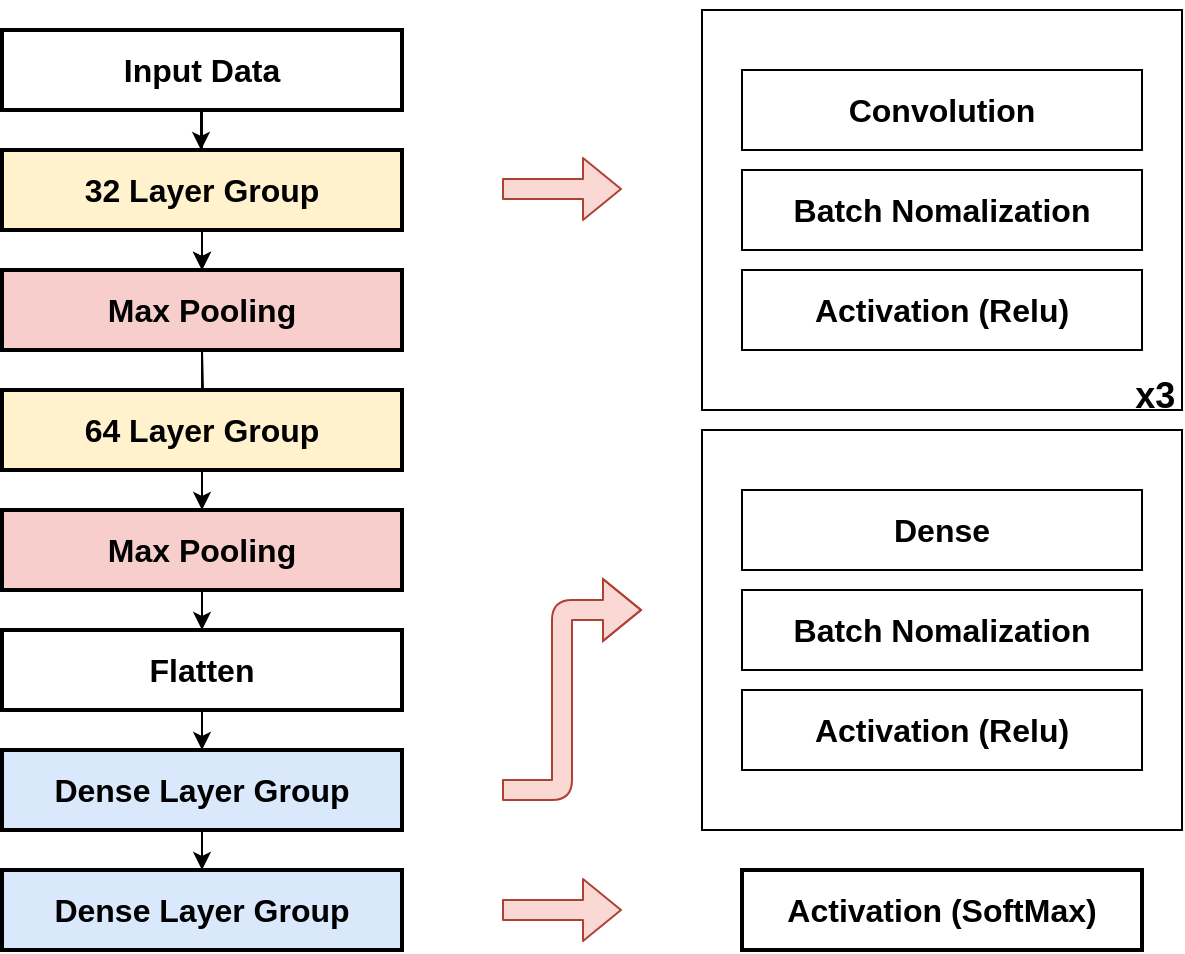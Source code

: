 <mxfile version="14.7.7" type="device"><diagram id="ntnLDuUl_9llDt_kpmwo" name="Page-1"><mxGraphModel dx="1635" dy="803" grid="1" gridSize="10" guides="1" tooltips="1" connect="1" arrows="1" fold="1" page="1" pageScale="1" pageWidth="827" pageHeight="1169" math="0" shadow="0"><root><mxCell id="0"/><mxCell id="1" parent="0"/><mxCell id="qgylrcNmuRN5krVCdwzQ-24" value="" style="edgeStyle=orthogonalEdgeStyle;rounded=0;orthogonalLoop=1;jettySize=auto;html=1;" edge="1" parent="1" source="qgylrcNmuRN5krVCdwzQ-1"><mxGeometry relative="1" as="geometry"><mxPoint x="218" y="220" as="targetPoint"/></mxGeometry></mxCell><mxCell id="qgylrcNmuRN5krVCdwzQ-1" value="&lt;b&gt;&lt;font style=&quot;font-size: 16px&quot;&gt;Input Data&lt;/font&gt;&lt;/b&gt;" style="rounded=0;whiteSpace=wrap;html=1;strokeWidth=2;" vertex="1" parent="1"><mxGeometry x="118" y="100" width="200" height="40" as="geometry"/></mxCell><mxCell id="qgylrcNmuRN5krVCdwzQ-28" value="" style="edgeStyle=orthogonalEdgeStyle;rounded=0;orthogonalLoop=1;jettySize=auto;html=1;" edge="1" parent="1" source="qgylrcNmuRN5krVCdwzQ-8" target="qgylrcNmuRN5krVCdwzQ-10"><mxGeometry relative="1" as="geometry"/></mxCell><mxCell id="qgylrcNmuRN5krVCdwzQ-8" value="&lt;b&gt;&lt;font style=&quot;font-size: 16px&quot;&gt;32 Layer Group&lt;/font&gt;&lt;/b&gt;" style="rounded=0;whiteSpace=wrap;html=1;fillColor=#fff2cc;strokeWidth=2;" vertex="1" parent="1"><mxGeometry x="118" y="160" width="200" height="40" as="geometry"/></mxCell><mxCell id="qgylrcNmuRN5krVCdwzQ-29" value="" style="edgeStyle=orthogonalEdgeStyle;rounded=0;orthogonalLoop=1;jettySize=auto;html=1;" edge="1" parent="1" target="qgylrcNmuRN5krVCdwzQ-11"><mxGeometry relative="1" as="geometry"><mxPoint x="218" y="260" as="sourcePoint"/></mxGeometry></mxCell><mxCell id="qgylrcNmuRN5krVCdwzQ-32" value="" style="edgeStyle=orthogonalEdgeStyle;rounded=0;orthogonalLoop=1;jettySize=auto;html=1;" edge="1" parent="1" source="qgylrcNmuRN5krVCdwzQ-10"><mxGeometry relative="1" as="geometry"><mxPoint x="218" y="400" as="targetPoint"/></mxGeometry></mxCell><mxCell id="qgylrcNmuRN5krVCdwzQ-10" value="&lt;span style=&quot;font-size: 16px&quot;&gt;&lt;b&gt;Max Pooling&lt;/b&gt;&lt;/span&gt;" style="rounded=0;whiteSpace=wrap;html=1;fillColor=#f8cecc;strokeWidth=2;" vertex="1" parent="1"><mxGeometry x="118" y="220" width="200" height="40" as="geometry"/></mxCell><mxCell id="qgylrcNmuRN5krVCdwzQ-34" value="" style="edgeStyle=orthogonalEdgeStyle;rounded=0;orthogonalLoop=1;jettySize=auto;html=1;" edge="1" parent="1" source="qgylrcNmuRN5krVCdwzQ-11" target="qgylrcNmuRN5krVCdwzQ-13"><mxGeometry relative="1" as="geometry"/></mxCell><mxCell id="qgylrcNmuRN5krVCdwzQ-11" value="&lt;b&gt;&lt;font style=&quot;font-size: 16px&quot;&gt;64 Layer Group&lt;/font&gt;&lt;/b&gt;" style="rounded=0;whiteSpace=wrap;html=1;fillColor=#fff2cc;strokeWidth=2;" vertex="1" parent="1"><mxGeometry x="118" y="280" width="200" height="40" as="geometry"/></mxCell><mxCell id="qgylrcNmuRN5krVCdwzQ-81" value="" style="edgeStyle=orthogonalEdgeStyle;rounded=0;orthogonalLoop=1;jettySize=auto;html=1;" edge="1" parent="1" source="qgylrcNmuRN5krVCdwzQ-13" target="qgylrcNmuRN5krVCdwzQ-50"><mxGeometry relative="1" as="geometry"/></mxCell><mxCell id="qgylrcNmuRN5krVCdwzQ-13" value="&lt;b style=&quot;font-size: 16px&quot;&gt;Max Pooling&lt;/b&gt;" style="rounded=0;whiteSpace=wrap;html=1;fillColor=#f8cecc;strokeWidth=2;" vertex="1" parent="1"><mxGeometry x="118" y="340" width="200" height="40" as="geometry"/></mxCell><mxCell id="qgylrcNmuRN5krVCdwzQ-16" value="" style="shape=flexArrow;endArrow=classic;html=1;fillColor=#fad9d5;strokeColor=#ae4132;" edge="1" parent="1"><mxGeometry width="50" height="50" relative="1" as="geometry"><mxPoint x="368" y="179.5" as="sourcePoint"/><mxPoint x="428" y="179.5" as="targetPoint"/></mxGeometry></mxCell><mxCell id="qgylrcNmuRN5krVCdwzQ-19" value="" style="endArrow=classic;html=1;" edge="1" parent="1"><mxGeometry width="50" height="50" relative="1" as="geometry"><mxPoint x="217.5" y="140" as="sourcePoint"/><mxPoint x="217.5" y="160" as="targetPoint"/></mxGeometry></mxCell><mxCell id="qgylrcNmuRN5krVCdwzQ-49" value="" style="group;strokeWidth=2;fillColor=none;" vertex="1" connectable="0" parent="1"><mxGeometry x="468" y="90" width="240" height="200" as="geometry"/></mxCell><mxCell id="qgylrcNmuRN5krVCdwzQ-45" value="&lt;br&gt;&lt;br&gt;&lt;br&gt;&lt;br&gt;&lt;br&gt;&lt;br&gt;&lt;br&gt;&lt;br&gt;&lt;br&gt;&lt;br&gt;&lt;br&gt;&lt;br&gt;&lt;br&gt;&lt;span style=&quot;white-space: pre&quot;&gt;&#9;&lt;/span&gt;&lt;span style=&quot;white-space: pre&quot;&gt;&#9;&lt;/span&gt;&lt;span style=&quot;white-space: pre&quot;&gt;&#9;&lt;/span&gt;&lt;span style=&quot;white-space: pre&quot;&gt;&#9;&lt;/span&gt;&lt;span style=&quot;white-space: pre&quot;&gt;&#9;&lt;/span&gt;&lt;span style=&quot;white-space: pre&quot;&gt;&#9;&lt;/span&gt;&lt;span style=&quot;white-space: pre&quot;&gt;&#9;&lt;span style=&quot;white-space: pre&quot;&gt;&#9;&lt;/span&gt;&lt;/span&gt;&lt;b&gt;&lt;font style=&quot;font-size: 18px&quot;&gt;x3&lt;/font&gt;&lt;/b&gt;" style="whiteSpace=wrap;html=1;rounded=0;" vertex="1" parent="qgylrcNmuRN5krVCdwzQ-49"><mxGeometry width="240" height="200" as="geometry"/></mxCell><mxCell id="qgylrcNmuRN5krVCdwzQ-42" value="&lt;span style=&quot;font-size: 16px&quot;&gt;&lt;b&gt;Convolution&lt;/b&gt;&lt;/span&gt;" style="rounded=0;whiteSpace=wrap;html=1;" vertex="1" parent="qgylrcNmuRN5krVCdwzQ-49"><mxGeometry x="20" y="30" width="200" height="40" as="geometry"/></mxCell><mxCell id="qgylrcNmuRN5krVCdwzQ-43" value="&lt;b&gt;&lt;font style=&quot;font-size: 16px&quot;&gt;Batch Nomalization&lt;/font&gt;&lt;/b&gt;" style="rounded=0;whiteSpace=wrap;html=1;" vertex="1" parent="qgylrcNmuRN5krVCdwzQ-49"><mxGeometry x="20" y="80" width="200" height="40" as="geometry"/></mxCell><mxCell id="qgylrcNmuRN5krVCdwzQ-44" value="&lt;b&gt;&lt;font style=&quot;font-size: 16px&quot;&gt;Activation (Relu)&lt;/font&gt;&lt;/b&gt;" style="rounded=0;whiteSpace=wrap;html=1;" vertex="1" parent="qgylrcNmuRN5krVCdwzQ-49"><mxGeometry x="20" y="130" width="200" height="40" as="geometry"/></mxCell><mxCell id="qgylrcNmuRN5krVCdwzQ-51" value="&lt;b&gt;&lt;font style=&quot;font-size: 16px&quot;&gt;Dense Layer Group&lt;/font&gt;&lt;/b&gt;" style="rounded=0;whiteSpace=wrap;html=1;fillColor=#dae8fc;strokeWidth=2;" vertex="1" parent="1"><mxGeometry x="118" y="520" width="200" height="40" as="geometry"/></mxCell><mxCell id="qgylrcNmuRN5krVCdwzQ-54" value="" style="group;strokeWidth=2;perimeterSpacing=0;fillColor=none;" vertex="1" connectable="0" parent="1"><mxGeometry x="468" y="300" width="240" height="200" as="geometry"/></mxCell><mxCell id="qgylrcNmuRN5krVCdwzQ-55" value="" style="whiteSpace=wrap;html=1;rounded=0;" vertex="1" parent="qgylrcNmuRN5krVCdwzQ-54"><mxGeometry width="240" height="200" as="geometry"/></mxCell><mxCell id="qgylrcNmuRN5krVCdwzQ-56" value="&lt;span style=&quot;font-size: 16px&quot;&gt;&lt;b&gt;Dense&lt;/b&gt;&lt;/span&gt;" style="rounded=0;whiteSpace=wrap;html=1;" vertex="1" parent="qgylrcNmuRN5krVCdwzQ-54"><mxGeometry x="20" y="30" width="200" height="40" as="geometry"/></mxCell><mxCell id="qgylrcNmuRN5krVCdwzQ-57" value="&lt;b&gt;&lt;font style=&quot;font-size: 16px&quot;&gt;Batch Nomalization&lt;/font&gt;&lt;/b&gt;" style="rounded=0;whiteSpace=wrap;html=1;" vertex="1" parent="qgylrcNmuRN5krVCdwzQ-54"><mxGeometry x="20" y="80" width="200" height="40" as="geometry"/></mxCell><mxCell id="qgylrcNmuRN5krVCdwzQ-58" value="&lt;b&gt;&lt;font style=&quot;font-size: 16px&quot;&gt;Activation (Relu)&lt;/font&gt;&lt;/b&gt;" style="rounded=0;whiteSpace=wrap;html=1;" vertex="1" parent="qgylrcNmuRN5krVCdwzQ-54"><mxGeometry x="20" y="130" width="200" height="40" as="geometry"/></mxCell><mxCell id="qgylrcNmuRN5krVCdwzQ-59" value="&lt;b&gt;&lt;font style=&quot;font-size: 16px&quot;&gt;Activation (SoftMax)&lt;/font&gt;&lt;/b&gt;" style="rounded=0;whiteSpace=wrap;html=1;strokeWidth=2;" vertex="1" parent="1"><mxGeometry x="488" y="520" width="200" height="40" as="geometry"/></mxCell><mxCell id="qgylrcNmuRN5krVCdwzQ-62" value="" style="shape=flexArrow;endArrow=classic;html=1;fillColor=#fad9d5;strokeColor=#ae4132;" edge="1" parent="1"><mxGeometry width="50" height="50" relative="1" as="geometry"><mxPoint x="368" y="540" as="sourcePoint"/><mxPoint x="428" y="540" as="targetPoint"/></mxGeometry></mxCell><mxCell id="qgylrcNmuRN5krVCdwzQ-63" value="" style="shape=flexArrow;endArrow=classic;html=1;fillColor=#fad9d5;strokeColor=#ae4132;" edge="1" parent="1"><mxGeometry width="50" height="50" relative="1" as="geometry"><mxPoint x="368" y="480" as="sourcePoint"/><mxPoint x="438" y="390" as="targetPoint"/><Array as="points"><mxPoint x="398" y="480"/><mxPoint x="398" y="390"/></Array></mxGeometry></mxCell><mxCell id="qgylrcNmuRN5krVCdwzQ-82" value="" style="edgeStyle=orthogonalEdgeStyle;rounded=0;orthogonalLoop=1;jettySize=auto;html=1;entryX=0.5;entryY=0;entryDx=0;entryDy=0;" edge="1" parent="1" source="qgylrcNmuRN5krVCdwzQ-18" target="qgylrcNmuRN5krVCdwzQ-51"><mxGeometry relative="1" as="geometry"/></mxCell><mxCell id="qgylrcNmuRN5krVCdwzQ-18" value="&lt;b&gt;&lt;font style=&quot;font-size: 16px&quot;&gt;Flatten&lt;/font&gt;&lt;/b&gt;" style="rounded=0;whiteSpace=wrap;html=1;strokeWidth=2;" vertex="1" parent="1"><mxGeometry x="118" y="400" width="200" height="40" as="geometry"/></mxCell><mxCell id="qgylrcNmuRN5krVCdwzQ-50" value="&lt;b&gt;&lt;font style=&quot;font-size: 16px&quot;&gt;Dense Layer Group&lt;/font&gt;&lt;/b&gt;" style="rounded=0;whiteSpace=wrap;html=1;fillColor=#dae8fc;strokeWidth=2;" vertex="1" parent="1"><mxGeometry x="118" y="460" width="200" height="40" as="geometry"/></mxCell></root></mxGraphModel></diagram></mxfile>
